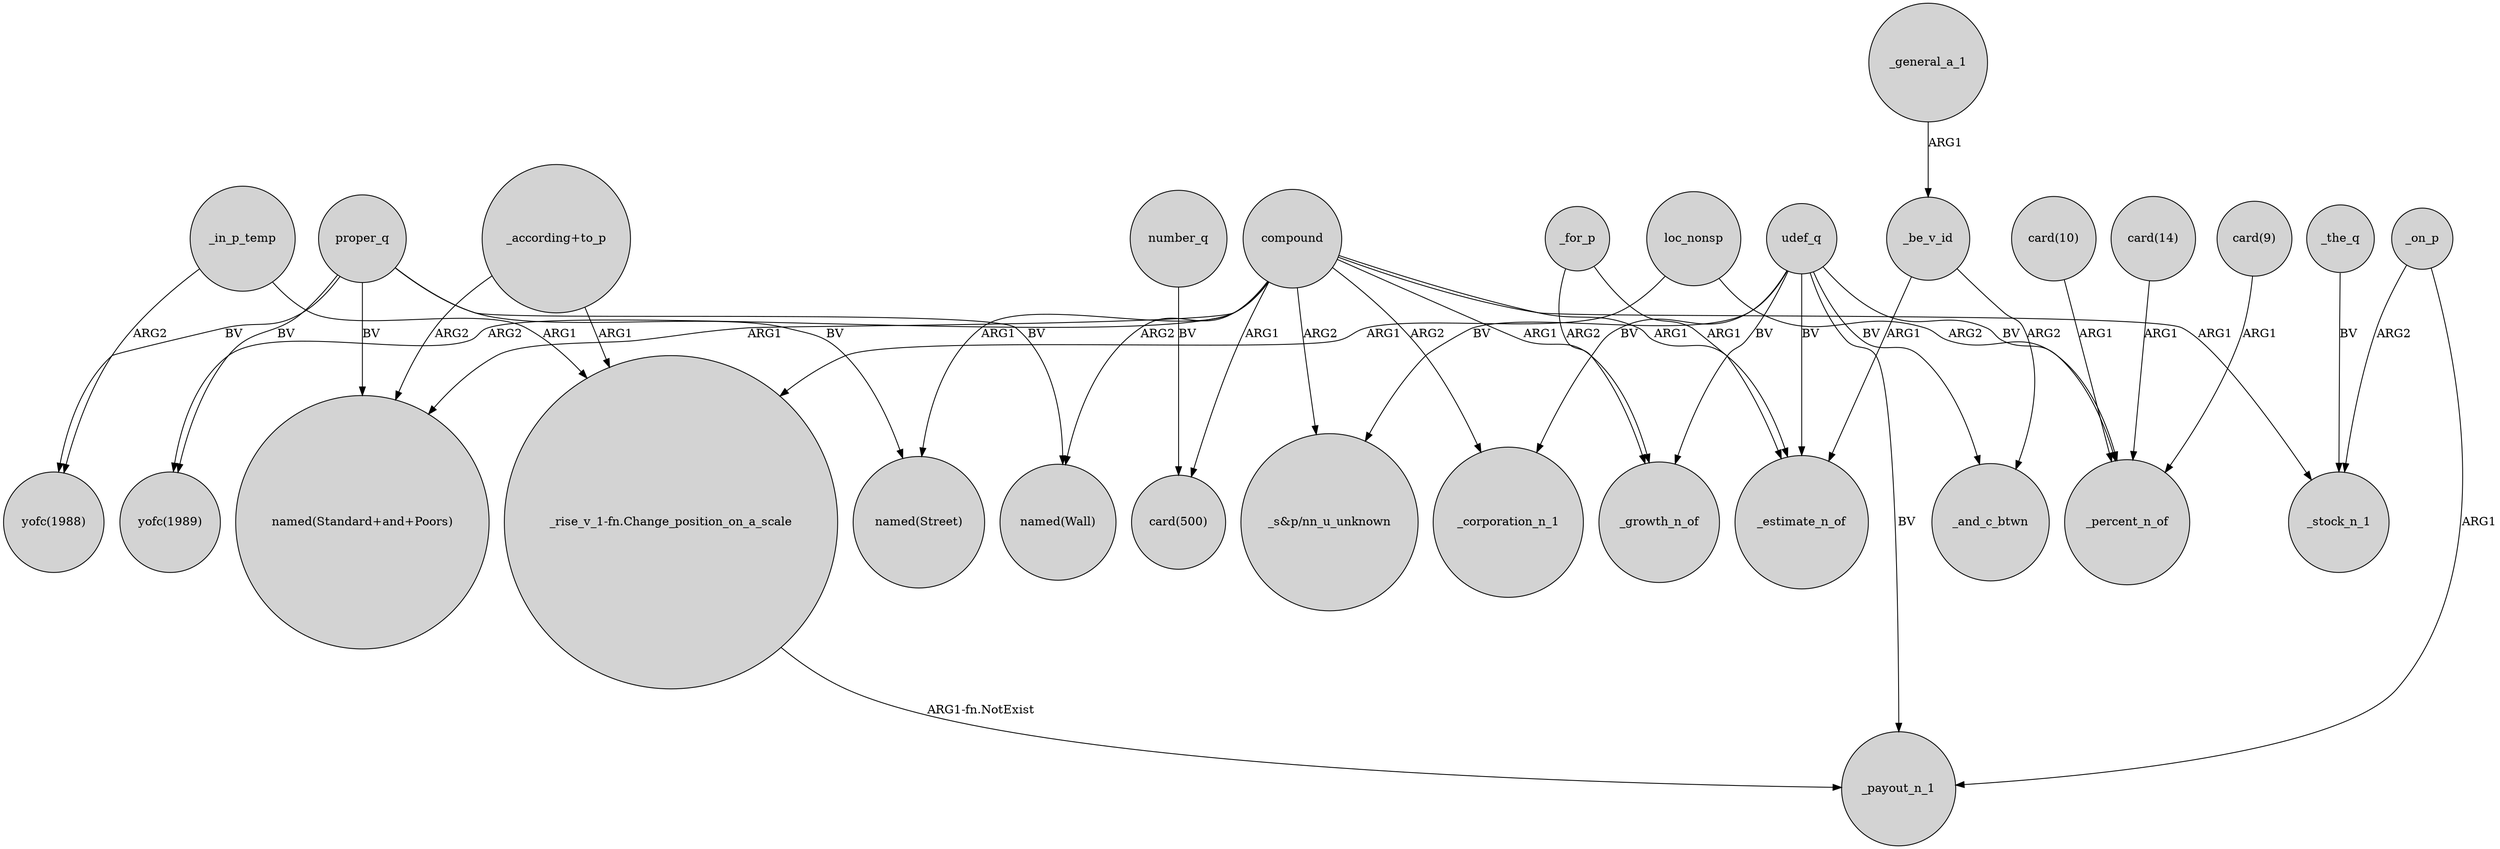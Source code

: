 digraph {
	node [shape=circle style=filled]
	"_according+to_p" -> "named(Standard+and+Poors)" [label=ARG2]
	"card(9)" -> _percent_n_of [label=ARG1]
	compound -> _estimate_n_of [label=ARG1]
	udef_q -> "_s&p/nn_u_unknown" [label=BV]
	_be_v_id -> _and_c_btwn [label=ARG2]
	compound -> "named(Street)" [label=ARG1]
	proper_q -> "named(Wall)" [label=BV]
	_the_q -> _stock_n_1 [label=BV]
	compound -> _corporation_n_1 [label=ARG2]
	_general_a_1 -> _be_v_id [label=ARG1]
	"_rise_v_1-fn.Change_position_on_a_scale" -> _payout_n_1 [label="ARG1-fn.NotExist"]
	udef_q -> _payout_n_1 [label=BV]
	compound -> _stock_n_1 [label=ARG1]
	compound -> "named(Standard+and+Poors)" [label=ARG1]
	proper_q -> "yofc(1989)" [label=BV]
	proper_q -> "named(Street)" [label=BV]
	compound -> "card(500)" [label=ARG1]
	number_q -> "card(500)" [label=BV]
	_for_p -> _estimate_n_of [label=ARG1]
	udef_q -> _corporation_n_1 [label=BV]
	"card(10)" -> _percent_n_of [label=ARG1]
	compound -> "named(Wall)" [label=ARG2]
	"_according+to_p" -> "_rise_v_1-fn.Change_position_on_a_scale" [label=ARG1]
	_for_p -> _growth_n_of [label=ARG2]
	proper_q -> "yofc(1988)" [label=BV]
	loc_nonsp -> _percent_n_of [label=ARG2]
	udef_q -> _estimate_n_of [label=BV]
	loc_nonsp -> "_rise_v_1-fn.Change_position_on_a_scale" [label=ARG1]
	"card(14)" -> _percent_n_of [label=ARG1]
	_be_v_id -> _estimate_n_of [label=ARG1]
	proper_q -> "named(Standard+and+Poors)" [label=BV]
	compound -> _growth_n_of [label=ARG1]
	udef_q -> _percent_n_of [label=BV]
	udef_q -> _and_c_btwn [label=BV]
	compound -> "yofc(1989)" [label=ARG2]
	udef_q -> _growth_n_of [label=BV]
	_on_p -> _payout_n_1 [label=ARG1]
	_in_p_temp -> "_rise_v_1-fn.Change_position_on_a_scale" [label=ARG1]
	_on_p -> _stock_n_1 [label=ARG2]
	_in_p_temp -> "yofc(1988)" [label=ARG2]
	compound -> "_s&p/nn_u_unknown" [label=ARG2]
}
